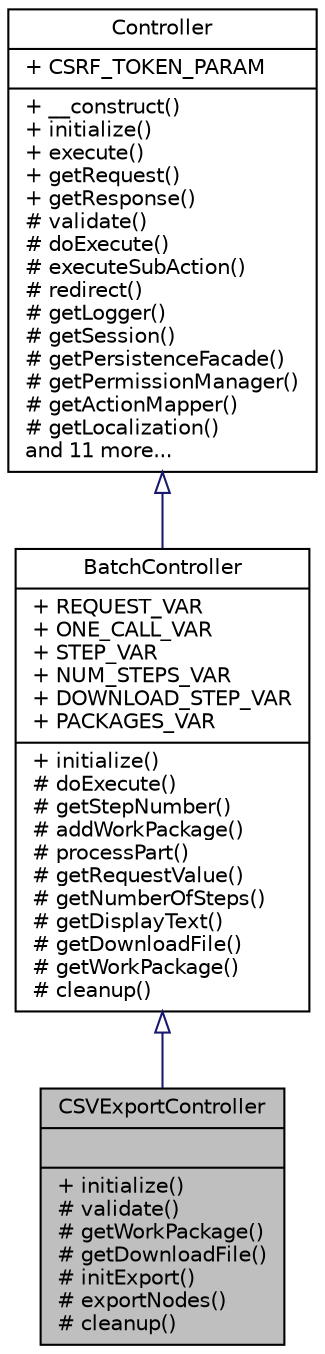 digraph "CSVExportController"
{
  edge [fontname="Helvetica",fontsize="10",labelfontname="Helvetica",labelfontsize="10"];
  node [fontname="Helvetica",fontsize="10",shape=record];
  Node0 [label="{CSVExportController\n||+ initialize()\l# validate()\l# getWorkPackage()\l# getDownloadFile()\l# initExport()\l# exportNodes()\l# cleanup()\l}",height=0.2,width=0.4,color="black", fillcolor="grey75", style="filled", fontcolor="black"];
  Node1 -> Node0 [dir="back",color="midnightblue",fontsize="10",style="solid",arrowtail="onormal",fontname="Helvetica"];
  Node1 [label="{BatchController\n|+ REQUEST_VAR\l+ ONE_CALL_VAR\l+ STEP_VAR\l+ NUM_STEPS_VAR\l+ DOWNLOAD_STEP_VAR\l+ PACKAGES_VAR\l|+ initialize()\l# doExecute()\l# getStepNumber()\l# addWorkPackage()\l# processPart()\l# getRequestValue()\l# getNumberOfSteps()\l# getDisplayText()\l# getDownloadFile()\l# getWorkPackage()\l# cleanup()\l}",height=0.2,width=0.4,color="black", fillcolor="white", style="filled",URL="$classwcmf_1_1application_1_1controller_1_1_batch_controller.html",tooltip="BatchController is used to process complex, longer running actions, that need to be divided into seve..."];
  Node2 -> Node1 [dir="back",color="midnightblue",fontsize="10",style="solid",arrowtail="onormal",fontname="Helvetica"];
  Node2 [label="{Controller\n|+ CSRF_TOKEN_PARAM\l|+ __construct()\l+ initialize()\l+ execute()\l+ getRequest()\l+ getResponse()\l# validate()\l# doExecute()\l# executeSubAction()\l# redirect()\l# getLogger()\l# getSession()\l# getPersistenceFacade()\l# getPermissionManager()\l# getActionMapper()\l# getLocalization()\land 11 more...\l}",height=0.2,width=0.4,color="black", fillcolor="white", style="filled",URL="$classwcmf_1_1lib_1_1presentation_1_1_controller.html",tooltip="Controller is the base class of all controllers. "];
}
